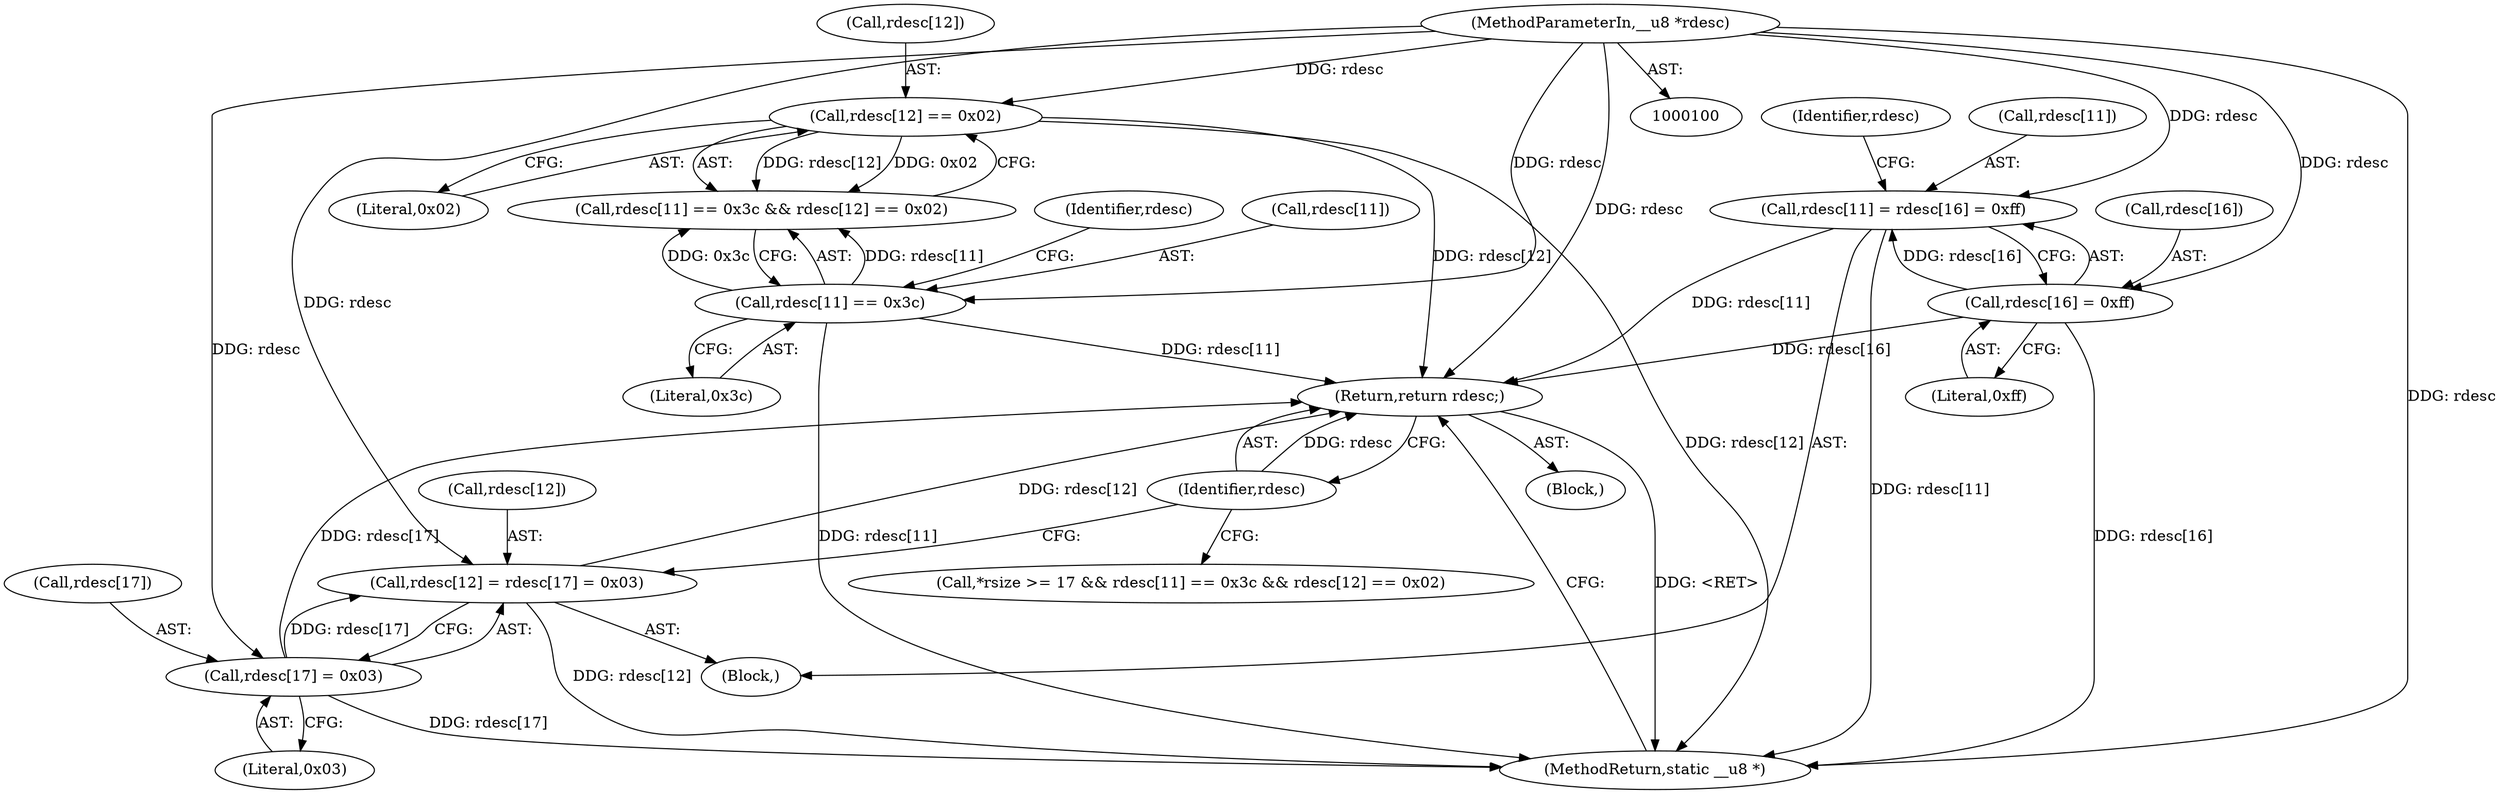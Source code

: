 digraph "1_linux_4ab25786c87eb20857bbb715c3ae34ec8fd6a214@pointer" {
"1000144" [label="(Return,return rdesc;)"];
"1000145" [label="(Identifier,rdesc)"];
"1000139" [label="(Call,rdesc[17] = 0x03)"];
"1000102" [label="(MethodParameterIn,__u8 *rdesc)"];
"1000126" [label="(Call,rdesc[11] = rdesc[16] = 0xff)"];
"1000130" [label="(Call,rdesc[16] = 0xff)"];
"1000117" [label="(Call,rdesc[12] == 0x02)"];
"1000112" [label="(Call,rdesc[11] == 0x3c)"];
"1000135" [label="(Call,rdesc[12] = rdesc[17] = 0x03)"];
"1000116" [label="(Literal,0x3c)"];
"1000143" [label="(Literal,0x03)"];
"1000137" [label="(Identifier,rdesc)"];
"1000134" [label="(Literal,0xff)"];
"1000118" [label="(Call,rdesc[12])"];
"1000119" [label="(Identifier,rdesc)"];
"1000140" [label="(Call,rdesc[17])"];
"1000145" [label="(Identifier,rdesc)"];
"1000127" [label="(Call,rdesc[11])"];
"1000126" [label="(Call,rdesc[11] = rdesc[16] = 0xff)"];
"1000144" [label="(Return,return rdesc;)"];
"1000130" [label="(Call,rdesc[16] = 0xff)"];
"1000117" [label="(Call,rdesc[12] == 0x02)"];
"1000135" [label="(Call,rdesc[12] = rdesc[17] = 0x03)"];
"1000146" [label="(MethodReturn,static __u8 *)"];
"1000106" [label="(Call,*rsize >= 17 && rdesc[11] == 0x3c && rdesc[12] == 0x02)"];
"1000112" [label="(Call,rdesc[11] == 0x3c)"];
"1000111" [label="(Call,rdesc[11] == 0x3c && rdesc[12] == 0x02)"];
"1000121" [label="(Literal,0x02)"];
"1000139" [label="(Call,rdesc[17] = 0x03)"];
"1000102" [label="(MethodParameterIn,__u8 *rdesc)"];
"1000113" [label="(Call,rdesc[11])"];
"1000122" [label="(Block,)"];
"1000131" [label="(Call,rdesc[16])"];
"1000104" [label="(Block,)"];
"1000136" [label="(Call,rdesc[12])"];
"1000144" -> "1000104"  [label="AST: "];
"1000144" -> "1000145"  [label="CFG: "];
"1000145" -> "1000144"  [label="AST: "];
"1000146" -> "1000144"  [label="CFG: "];
"1000144" -> "1000146"  [label="DDG: <RET>"];
"1000145" -> "1000144"  [label="DDG: rdesc"];
"1000139" -> "1000144"  [label="DDG: rdesc[17]"];
"1000126" -> "1000144"  [label="DDG: rdesc[11]"];
"1000117" -> "1000144"  [label="DDG: rdesc[12]"];
"1000112" -> "1000144"  [label="DDG: rdesc[11]"];
"1000135" -> "1000144"  [label="DDG: rdesc[12]"];
"1000130" -> "1000144"  [label="DDG: rdesc[16]"];
"1000102" -> "1000144"  [label="DDG: rdesc"];
"1000145" -> "1000135"  [label="CFG: "];
"1000145" -> "1000106"  [label="CFG: "];
"1000139" -> "1000135"  [label="AST: "];
"1000139" -> "1000143"  [label="CFG: "];
"1000140" -> "1000139"  [label="AST: "];
"1000143" -> "1000139"  [label="AST: "];
"1000135" -> "1000139"  [label="CFG: "];
"1000139" -> "1000146"  [label="DDG: rdesc[17]"];
"1000139" -> "1000135"  [label="DDG: rdesc[17]"];
"1000102" -> "1000139"  [label="DDG: rdesc"];
"1000102" -> "1000100"  [label="AST: "];
"1000102" -> "1000146"  [label="DDG: rdesc"];
"1000102" -> "1000112"  [label="DDG: rdesc"];
"1000102" -> "1000117"  [label="DDG: rdesc"];
"1000102" -> "1000126"  [label="DDG: rdesc"];
"1000102" -> "1000130"  [label="DDG: rdesc"];
"1000102" -> "1000135"  [label="DDG: rdesc"];
"1000126" -> "1000122"  [label="AST: "];
"1000126" -> "1000130"  [label="CFG: "];
"1000127" -> "1000126"  [label="AST: "];
"1000130" -> "1000126"  [label="AST: "];
"1000137" -> "1000126"  [label="CFG: "];
"1000126" -> "1000146"  [label="DDG: rdesc[11]"];
"1000130" -> "1000126"  [label="DDG: rdesc[16]"];
"1000130" -> "1000134"  [label="CFG: "];
"1000131" -> "1000130"  [label="AST: "];
"1000134" -> "1000130"  [label="AST: "];
"1000130" -> "1000146"  [label="DDG: rdesc[16]"];
"1000117" -> "1000111"  [label="AST: "];
"1000117" -> "1000121"  [label="CFG: "];
"1000118" -> "1000117"  [label="AST: "];
"1000121" -> "1000117"  [label="AST: "];
"1000111" -> "1000117"  [label="CFG: "];
"1000117" -> "1000146"  [label="DDG: rdesc[12]"];
"1000117" -> "1000111"  [label="DDG: rdesc[12]"];
"1000117" -> "1000111"  [label="DDG: 0x02"];
"1000112" -> "1000111"  [label="AST: "];
"1000112" -> "1000116"  [label="CFG: "];
"1000113" -> "1000112"  [label="AST: "];
"1000116" -> "1000112"  [label="AST: "];
"1000119" -> "1000112"  [label="CFG: "];
"1000111" -> "1000112"  [label="CFG: "];
"1000112" -> "1000146"  [label="DDG: rdesc[11]"];
"1000112" -> "1000111"  [label="DDG: rdesc[11]"];
"1000112" -> "1000111"  [label="DDG: 0x3c"];
"1000135" -> "1000122"  [label="AST: "];
"1000136" -> "1000135"  [label="AST: "];
"1000135" -> "1000146"  [label="DDG: rdesc[12]"];
}
